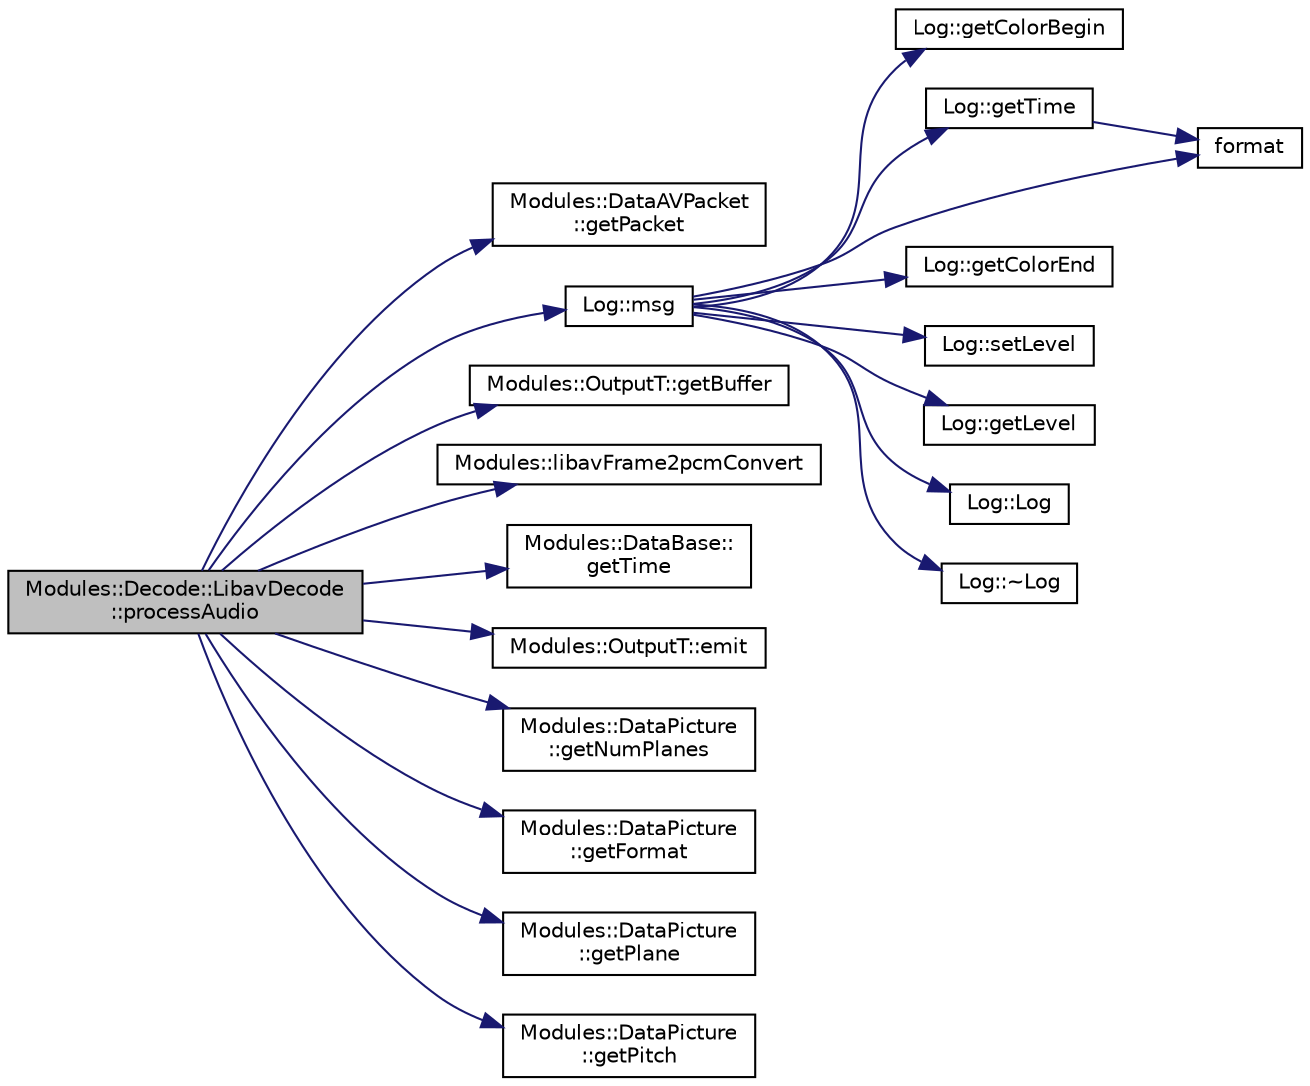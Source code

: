 digraph "Modules::Decode::LibavDecode::processAudio"
{
 // INTERACTIVE_SVG=YES
  edge [fontname="Helvetica",fontsize="10",labelfontname="Helvetica",labelfontsize="10"];
  node [fontname="Helvetica",fontsize="10",shape=record];
  rankdir="LR";
  Node1 [label="Modules::Decode::LibavDecode\l::processAudio",height=0.2,width=0.4,color="black", fillcolor="grey75", style="filled", fontcolor="black"];
  Node1 -> Node2 [color="midnightblue",fontsize="10",style="solid",fontname="Helvetica"];
  Node2 [label="Modules::DataAVPacket\l::getPacket",height=0.2,width=0.4,color="black", fillcolor="white", style="filled",URL="$class_modules_1_1_data_a_v_packet.html#a884de46afb8e3b5abab8424fa791453d"];
  Node1 -> Node3 [color="midnightblue",fontsize="10",style="solid",fontname="Helvetica"];
  Node3 [label="Log::msg",height=0.2,width=0.4,color="black", fillcolor="white", style="filled",URL="$class_log.html#a84056ae8f88a105f7b5fa3770f2f15d8"];
  Node3 -> Node4 [color="midnightblue",fontsize="10",style="solid",fontname="Helvetica"];
  Node4 [label="Log::getColorBegin",height=0.2,width=0.4,color="black", fillcolor="white", style="filled",URL="$class_log.html#a00080fae9f969e7c3eff2f40c7211cb3"];
  Node3 -> Node5 [color="midnightblue",fontsize="10",style="solid",fontname="Helvetica"];
  Node5 [label="Log::getTime",height=0.2,width=0.4,color="black", fillcolor="white", style="filled",URL="$class_log.html#a1e8efa09c5b342ba1f9ba6d13811fa14"];
  Node5 -> Node6 [color="midnightblue",fontsize="10",style="solid",fontname="Helvetica"];
  Node6 [label="format",height=0.2,width=0.4,color="black", fillcolor="white", style="filled",URL="$format_8hpp.html#a3aca22086b5c6398b980286ac7dd89ad"];
  Node3 -> Node6 [color="midnightblue",fontsize="10",style="solid",fontname="Helvetica"];
  Node3 -> Node7 [color="midnightblue",fontsize="10",style="solid",fontname="Helvetica"];
  Node7 [label="Log::getColorEnd",height=0.2,width=0.4,color="black", fillcolor="white", style="filled",URL="$class_log.html#a1a3e0507d4f5f0486dc7fa8d98954941"];
  Node3 -> Node8 [color="midnightblue",fontsize="10",style="solid",fontname="Helvetica"];
  Node8 [label="Log::setLevel",height=0.2,width=0.4,color="black", fillcolor="white", style="filled",URL="$class_log.html#a64a94fff24e5ed45a1d627d3709b6e52"];
  Node3 -> Node9 [color="midnightblue",fontsize="10",style="solid",fontname="Helvetica"];
  Node9 [label="Log::getLevel",height=0.2,width=0.4,color="black", fillcolor="white", style="filled",URL="$class_log.html#a8def54b27ed38887e1fd074c2ea18a82"];
  Node3 -> Node10 [color="midnightblue",fontsize="10",style="solid",fontname="Helvetica"];
  Node10 [label="Log::Log",height=0.2,width=0.4,color="black", fillcolor="white", style="filled",URL="$class_log.html#af6071a60aa52b6c1b511f99b4bc1b8fe"];
  Node3 -> Node11 [color="midnightblue",fontsize="10",style="solid",fontname="Helvetica"];
  Node11 [label="Log::~Log",height=0.2,width=0.4,color="black", fillcolor="white", style="filled",URL="$class_log.html#a0fbfda88fbee5027c89f6eb121059360"];
  Node1 -> Node12 [color="midnightblue",fontsize="10",style="solid",fontname="Helvetica"];
  Node12 [label="Modules::OutputT::getBuffer",height=0.2,width=0.4,color="black", fillcolor="white", style="filled",URL="$class_modules_1_1_output_t.html#ab6263dca52d17a2498cd88a6c89f9c7c"];
  Node1 -> Node13 [color="midnightblue",fontsize="10",style="solid",fontname="Helvetica"];
  Node13 [label="Modules::libavFrame2pcmConvert",height=0.2,width=0.4,color="black", fillcolor="white", style="filled",URL="$namespace_modules.html#a43ca8efa5be91d38d0fe16b093d937e6"];
  Node1 -> Node14 [color="midnightblue",fontsize="10",style="solid",fontname="Helvetica"];
  Node14 [label="Modules::DataBase::\lgetTime",height=0.2,width=0.4,color="black", fillcolor="white", style="filled",URL="$class_modules_1_1_data_base.html#ad6fd0319bafa4c3d919ec496399bacc4"];
  Node1 -> Node15 [color="midnightblue",fontsize="10",style="solid",fontname="Helvetica"];
  Node15 [label="Modules::OutputT::emit",height=0.2,width=0.4,color="black", fillcolor="white", style="filled",URL="$class_modules_1_1_output_t.html#ae88c40c22415f35248f12f2018bddb4c"];
  Node1 -> Node16 [color="midnightblue",fontsize="10",style="solid",fontname="Helvetica"];
  Node16 [label="Modules::DataPicture\l::getNumPlanes",height=0.2,width=0.4,color="black", fillcolor="white", style="filled",URL="$class_modules_1_1_data_picture.html#a08d9f4fa915b08a5bd2cbe0fd1569d16"];
  Node1 -> Node17 [color="midnightblue",fontsize="10",style="solid",fontname="Helvetica"];
  Node17 [label="Modules::DataPicture\l::getFormat",height=0.2,width=0.4,color="black", fillcolor="white", style="filled",URL="$class_modules_1_1_data_picture.html#a190686aefbdbe4a691158d69de0cbdb1"];
  Node1 -> Node18 [color="midnightblue",fontsize="10",style="solid",fontname="Helvetica"];
  Node18 [label="Modules::DataPicture\l::getPlane",height=0.2,width=0.4,color="black", fillcolor="white", style="filled",URL="$class_modules_1_1_data_picture.html#a35e4a2be7600174659c9d56cac8068bb"];
  Node1 -> Node19 [color="midnightblue",fontsize="10",style="solid",fontname="Helvetica"];
  Node19 [label="Modules::DataPicture\l::getPitch",height=0.2,width=0.4,color="black", fillcolor="white", style="filled",URL="$class_modules_1_1_data_picture.html#abfa3643e4334b204688fed7c40e2f907"];
}
